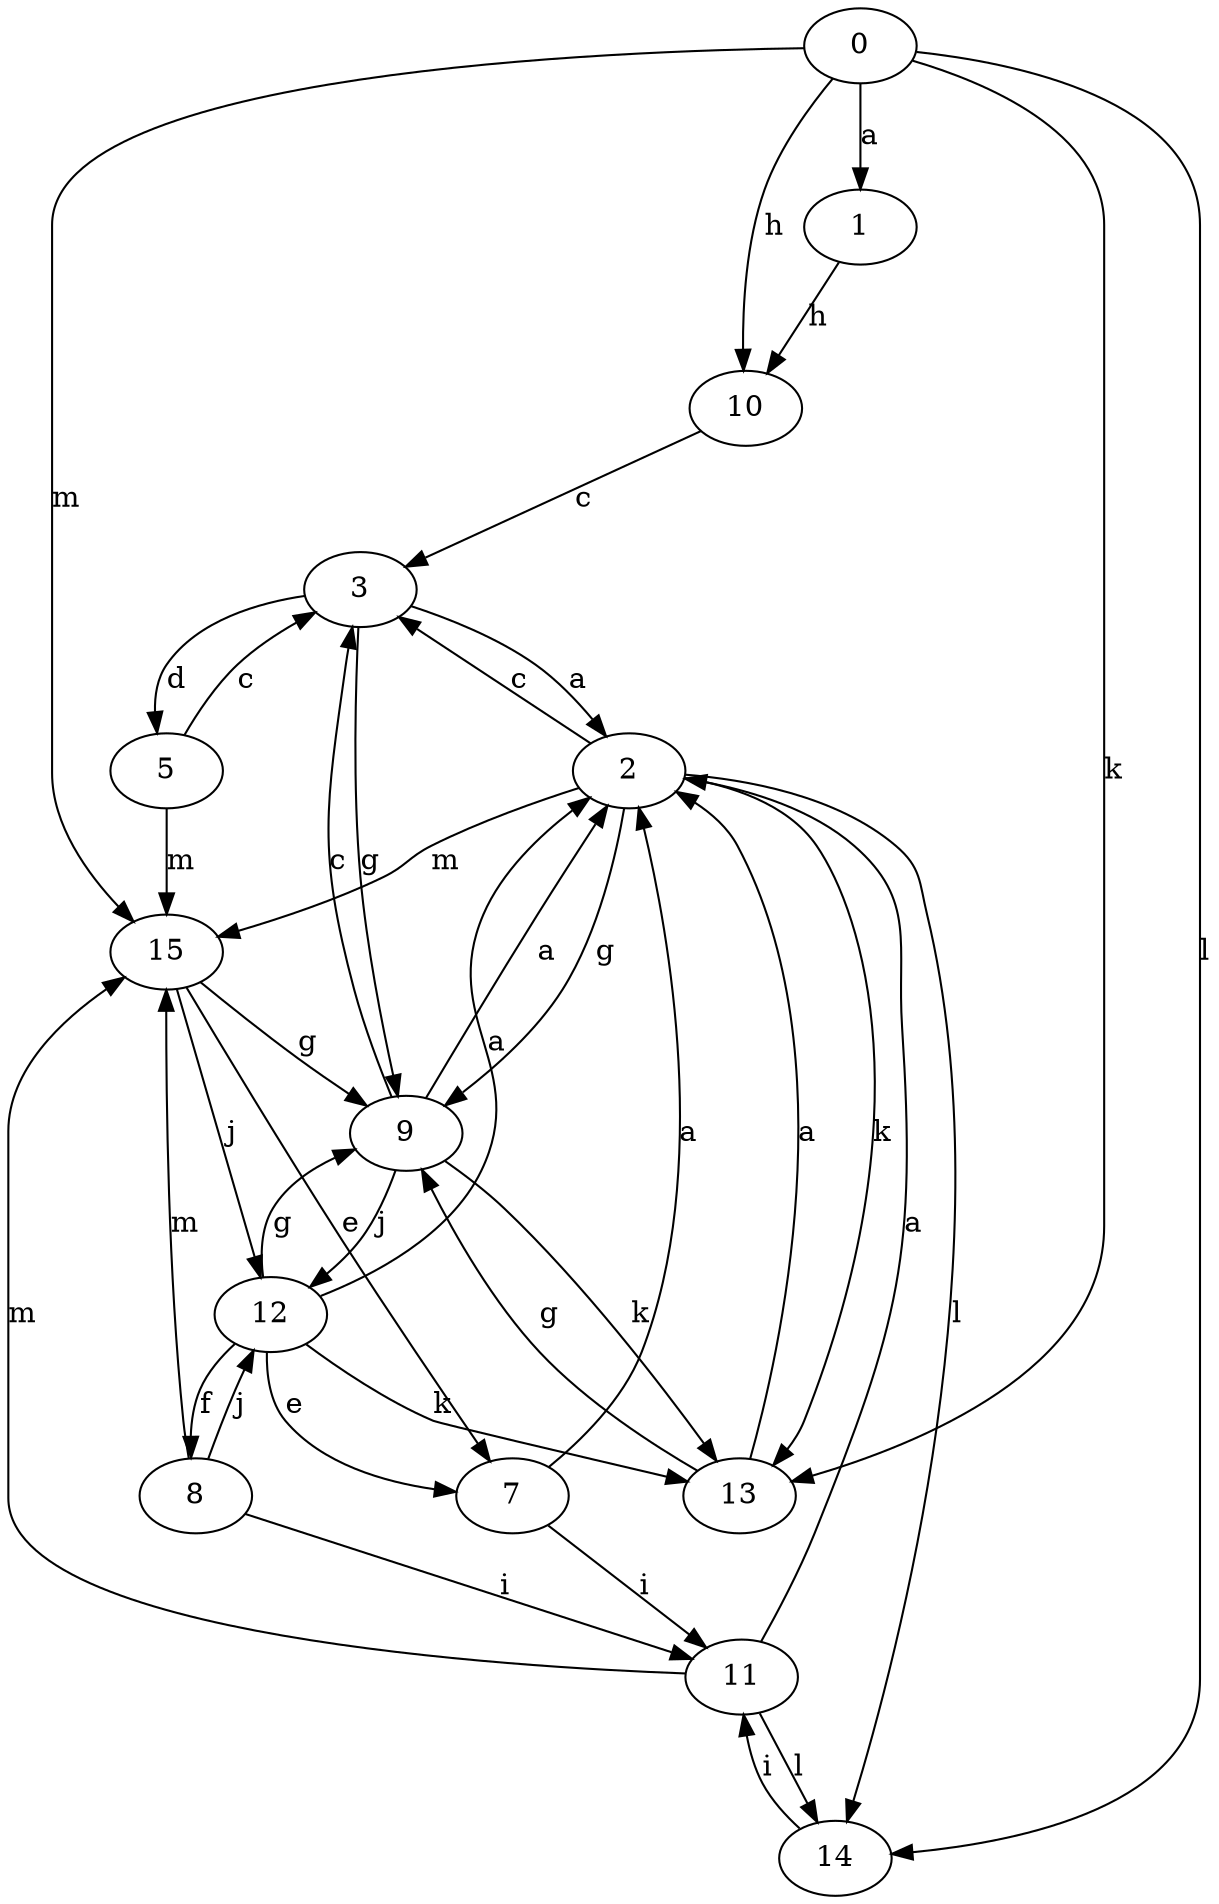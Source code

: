 strict digraph  {
1;
2;
3;
5;
7;
8;
9;
10;
11;
0;
12;
13;
14;
15;
1 -> 10  [label=h];
2 -> 3  [label=c];
2 -> 9  [label=g];
2 -> 13  [label=k];
2 -> 14  [label=l];
2 -> 15  [label=m];
3 -> 2  [label=a];
3 -> 5  [label=d];
3 -> 9  [label=g];
5 -> 3  [label=c];
5 -> 15  [label=m];
7 -> 2  [label=a];
7 -> 11  [label=i];
8 -> 11  [label=i];
8 -> 12  [label=j];
8 -> 15  [label=m];
9 -> 2  [label=a];
9 -> 3  [label=c];
9 -> 12  [label=j];
9 -> 13  [label=k];
10 -> 3  [label=c];
11 -> 2  [label=a];
11 -> 14  [label=l];
11 -> 15  [label=m];
0 -> 1  [label=a];
0 -> 10  [label=h];
0 -> 13  [label=k];
0 -> 14  [label=l];
0 -> 15  [label=m];
12 -> 2  [label=a];
12 -> 7  [label=e];
12 -> 8  [label=f];
12 -> 9  [label=g];
12 -> 13  [label=k];
13 -> 2  [label=a];
13 -> 9  [label=g];
14 -> 11  [label=i];
15 -> 7  [label=e];
15 -> 9  [label=g];
15 -> 12  [label=j];
}
